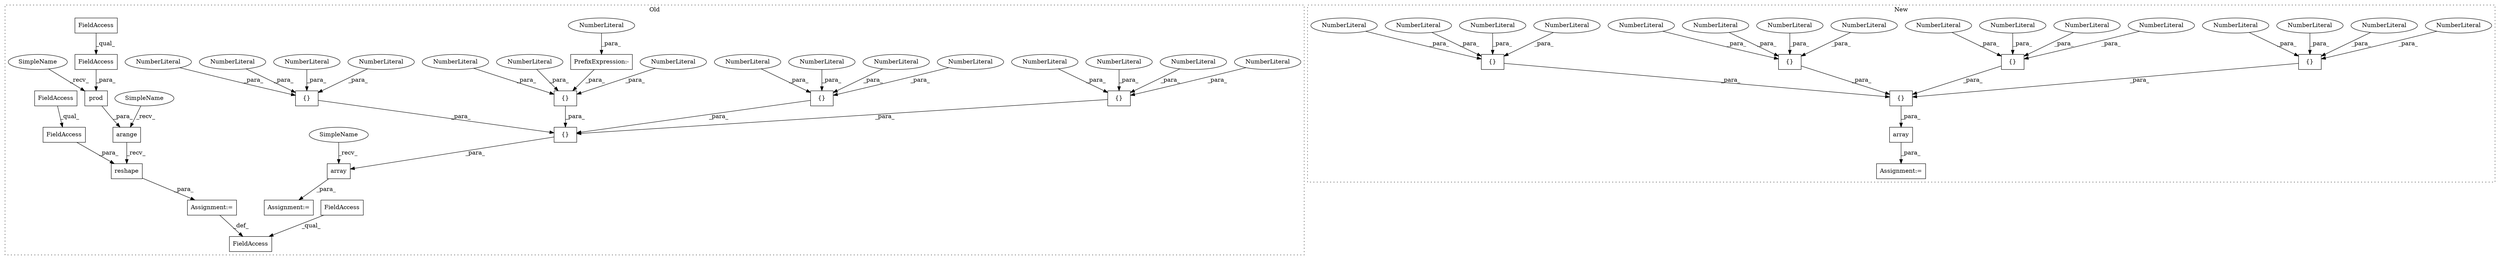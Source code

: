 digraph G {
subgraph cluster0 {
1 [label="reshape" a="32" s="2703,2724" l="8,1" shape="box"];
4 [label="Assignment:=" a="7" s="2662" l="1" shape="box"];
25 [label="prod" a="32" s="2682,2700" l="5,1" shape="box"];
27 [label="FieldAccess" a="22" s="2651" l="11" shape="box"];
28 [label="FieldAccess" a="22" s="2651" l="5" shape="box"];
29 [label="FieldAccess" a="22" s="2711" l="13" shape="box"];
30 [label="FieldAccess" a="22" s="2687" l="13" shape="box"];
31 [label="arange" a="32" s="2669,2701" l="7,1" shape="box"];
32 [label="FieldAccess" a="22" s="2687" l="8" shape="box"];
33 [label="array" a="32" s="2863,2929" l="6,1" shape="box"];
34 [label="{}" a="4" s="2915,2927" l="1,1" shape="box"];
35 [label="Assignment:=" a="7" s="2856" l="1" shape="box"];
36 [label="{}" a="4" s="2880,2928" l="1,1" shape="box"];
37 [label="NumberLiteral" a="34" s="2925" l="2" shape="ellipse"];
38 [label="{}" a="4" s="2902,2913" l="1,1" shape="box"];
39 [label="NumberLiteral" a="34" s="2903" l="1" shape="ellipse"];
40 [label="{}" a="4" s="2881,2890" l="1,1" shape="box"];
41 [label="NumberLiteral" a="34" s="2919" l="2" shape="ellipse"];
42 [label="NumberLiteral" a="34" s="2887" l="1" shape="ellipse"];
43 [label="NumberLiteral" a="34" s="2884" l="2" shape="ellipse"];
44 [label="NumberLiteral" a="34" s="2889" l="1" shape="ellipse"];
45 [label="NumberLiteral" a="34" s="2916" l="2" shape="ellipse"];
46 [label="NumberLiteral" a="34" s="2911" l="2" shape="ellipse"];
47 [label="{}" a="4" s="2892,2900" l="1,1" shape="box"];
48 [label="NumberLiteral" a="34" s="2882" l="1" shape="ellipse"];
49 [label="NumberLiteral" a="34" s="2893" l="1" shape="ellipse"];
50 [label="NumberLiteral" a="34" s="2899" l="1" shape="ellipse"];
51 [label="NumberLiteral" a="34" s="2895" l="1" shape="ellipse"];
52 [label="NumberLiteral" a="34" s="2922" l="2" shape="ellipse"];
53 [label="NumberLiteral" a="34" s="2905" l="1" shape="ellipse"];
54 [label="NumberLiteral" a="34" s="2897" l="1" shape="ellipse"];
55 [label="PrefixExpression:-" a="38" s="2907" l="1" shape="box"];
56 [label="NumberLiteral" a="34" s="2908" l="2" shape="ellipse"];
57 [label="FieldAccess" a="22" s="2711" l="8" shape="box"];
58 [label="SimpleName" a="42" s="2676" l="5" shape="ellipse"];
59 [label="SimpleName" a="42" s="2857" l="5" shape="ellipse"];
60 [label="SimpleName" a="42" s="2663" l="5" shape="ellipse"];
label = "Old";
style="dotted";
}
subgraph cluster1 {
2 [label="{}" a="4" s="2868,2884" l="1,1" shape="box"];
3 [label="Assignment:=" a="7" s="2709" l="1" shape="box"];
5 [label="NumberLiteral" a="34" s="2873" l="3" shape="ellipse"];
6 [label="{}" a="4" s="2780,2824" l="1,1" shape="box"];
7 [label="NumberLiteral" a="34" s="2792" l="10" shape="ellipse"];
8 [label="NumberLiteral" a="34" s="2803" l="10" shape="ellipse"];
9 [label="NumberLiteral" a="34" s="2781" l="10" shape="ellipse"];
10 [label="{}" a="4" s="2826,2866" l="1,1" shape="box"];
11 [label="NumberLiteral" a="34" s="2827" l="10" shape="ellipse"];
12 [label="{}" a="4" s="2736,2778" l="1,1" shape="box"];
13 [label="NumberLiteral" a="34" s="2838" l="10" shape="ellipse"];
14 [label="NumberLiteral" a="34" s="2877" l="3" shape="ellipse"];
15 [label="NumberLiteral" a="34" s="2769" l="9" shape="ellipse"];
16 [label="NumberLiteral" a="34" s="2737" l="9" shape="ellipse"];
17 [label="NumberLiteral" a="34" s="2814" l="10" shape="ellipse"];
18 [label="NumberLiteral" a="34" s="2747" l="10" shape="ellipse"];
19 [label="NumberLiteral" a="34" s="2869" l="3" shape="ellipse"];
20 [label="NumberLiteral" a="34" s="2881" l="3" shape="ellipse"];
21 [label="NumberLiteral" a="34" s="2849" l="10" shape="ellipse"];
22 [label="NumberLiteral" a="34" s="2758" l="10" shape="ellipse"];
23 [label="{}" a="4" s="2735,2885" l="1,1" shape="box"];
24 [label="NumberLiteral" a="34" s="2860" l="6" shape="ellipse"];
26 [label="array" a="32" s="2716,2886" l="6,1" shape="box"];
label = "New";
style="dotted";
}
1 -> 4 [label="_para_"];
2 -> 23 [label="_para_"];
4 -> 27 [label="_def_"];
5 -> 2 [label="_para_"];
6 -> 23 [label="_para_"];
7 -> 6 [label="_para_"];
8 -> 6 [label="_para_"];
9 -> 6 [label="_para_"];
10 -> 23 [label="_para_"];
11 -> 10 [label="_para_"];
12 -> 23 [label="_para_"];
13 -> 10 [label="_para_"];
14 -> 2 [label="_para_"];
15 -> 12 [label="_para_"];
16 -> 12 [label="_para_"];
17 -> 6 [label="_para_"];
18 -> 12 [label="_para_"];
19 -> 2 [label="_para_"];
20 -> 2 [label="_para_"];
21 -> 10 [label="_para_"];
22 -> 12 [label="_para_"];
23 -> 26 [label="_para_"];
24 -> 10 [label="_para_"];
25 -> 31 [label="_para_"];
26 -> 3 [label="_para_"];
28 -> 27 [label="_qual_"];
29 -> 1 [label="_para_"];
30 -> 25 [label="_para_"];
31 -> 1 [label="_recv_"];
32 -> 30 [label="_qual_"];
33 -> 35 [label="_para_"];
34 -> 36 [label="_para_"];
36 -> 33 [label="_para_"];
37 -> 34 [label="_para_"];
38 -> 36 [label="_para_"];
39 -> 38 [label="_para_"];
40 -> 36 [label="_para_"];
41 -> 34 [label="_para_"];
42 -> 40 [label="_para_"];
43 -> 40 [label="_para_"];
44 -> 40 [label="_para_"];
45 -> 34 [label="_para_"];
46 -> 38 [label="_para_"];
47 -> 36 [label="_para_"];
48 -> 40 [label="_para_"];
49 -> 47 [label="_para_"];
50 -> 47 [label="_para_"];
51 -> 47 [label="_para_"];
52 -> 34 [label="_para_"];
53 -> 38 [label="_para_"];
54 -> 47 [label="_para_"];
55 -> 38 [label="_para_"];
56 -> 55 [label="_para_"];
57 -> 29 [label="_qual_"];
58 -> 25 [label="_recv_"];
59 -> 33 [label="_recv_"];
60 -> 31 [label="_recv_"];
}